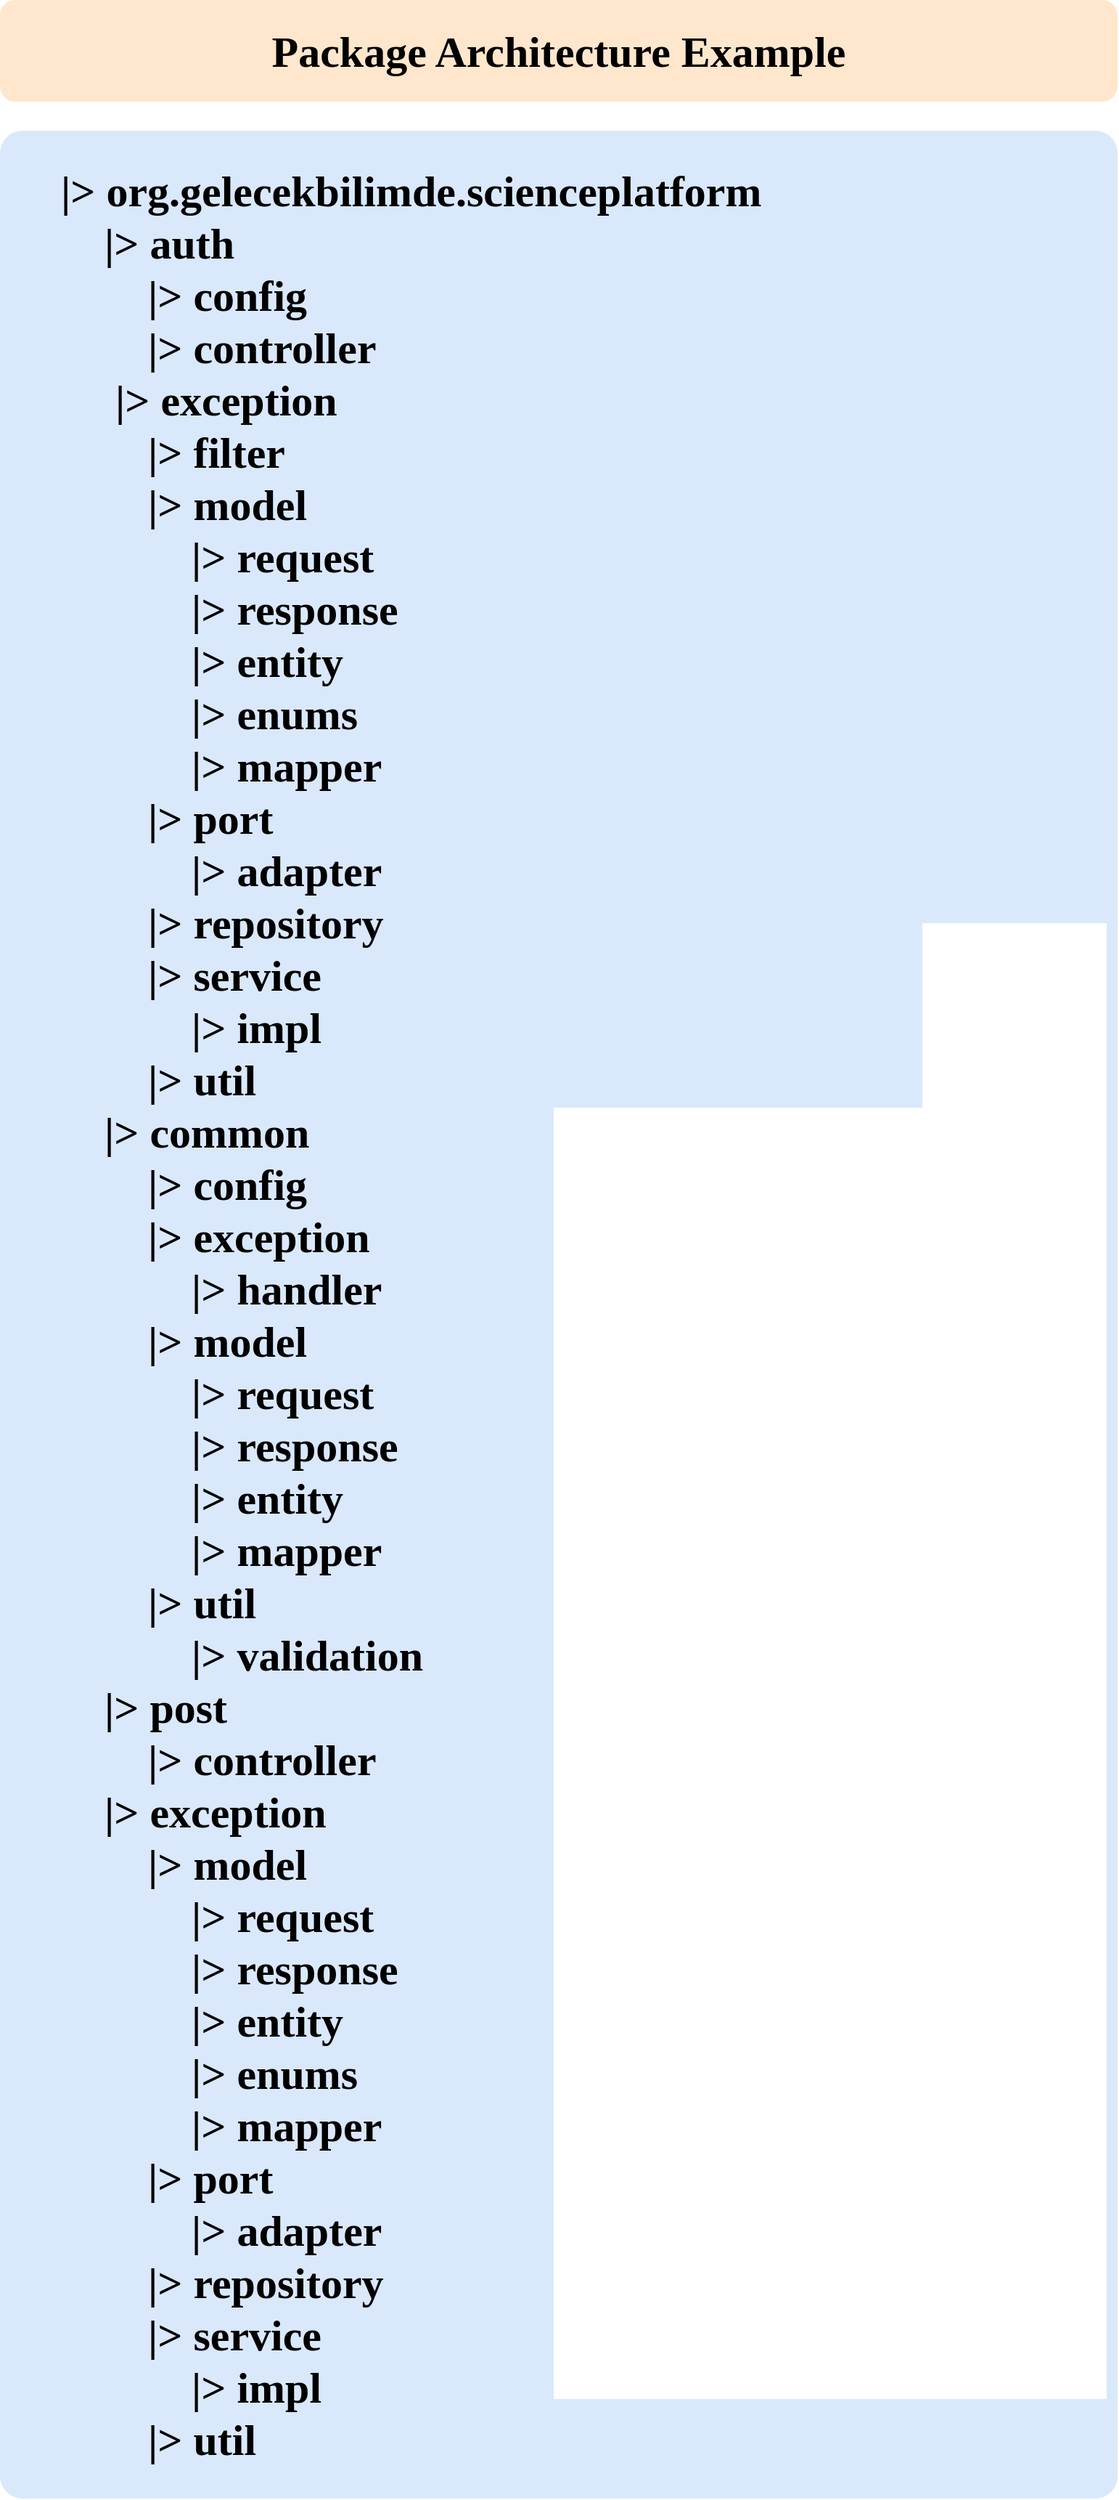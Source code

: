 <mxfile version="21.7.5" type="device">
  <diagram id="oAja92aLtV8-nm4wyNuC" name="Page-1">
    <mxGraphModel dx="1454" dy="2347" grid="1" gridSize="10" guides="1" tooltips="1" connect="1" arrows="1" fold="1" page="1" pageScale="1" pageWidth="850" pageHeight="1100" math="0" shadow="0">
      <root>
        <mxCell id="0" />
        <mxCell id="1" parent="0" />
        <mxCell id="15ai8COhKtAot5R4Fir9-45" value="&lt;font color=&quot;#000000&quot;&gt;Package Architecture Example&lt;/font&gt;" style="rounded=1;whiteSpace=wrap;html=1;fontSize=30;fillColor=#ffe6cc;strokeColor=none;fontFamily=SF Mono;fontStyle=1" parent="1" vertex="1">
          <mxGeometry x="1510" y="-30" width="770" height="70" as="geometry" />
        </mxCell>
        <mxCell id="15ai8COhKtAot5R4Fir9-53" value="&lt;blockquote style=&quot;margin: 0 0 0 40px ; border: none ; padding: 0px&quot;&gt;&lt;div&gt;&lt;b&gt;&lt;font color=&quot;#000000&quot;&gt;|&amp;gt; org.gelecekbilimde.scienceplatform&lt;/font&gt;&lt;/b&gt;&lt;/div&gt;&lt;div&gt;&lt;b&gt;&lt;font color=&quot;#000000&quot;&gt;&amp;nbsp; &amp;nbsp; |&amp;gt; auth&lt;/font&gt;&lt;/b&gt;&lt;/div&gt;&lt;div&gt;&lt;b&gt;&lt;font color=&quot;#000000&quot;&gt;&amp;nbsp; &amp;nbsp; &amp;nbsp; &amp;nbsp; |&amp;gt; config&lt;/font&gt;&lt;/b&gt;&lt;/div&gt;&lt;div&gt;&lt;b&gt;&lt;font color=&quot;#000000&quot;&gt;&amp;nbsp; &amp;nbsp; &amp;nbsp; &amp;nbsp; |&amp;gt; controller&lt;/font&gt;&lt;/b&gt;&lt;/div&gt;&lt;span style=&quot;&quot;&gt;&amp;nbsp;&amp;nbsp;&amp;nbsp;&amp;nbsp;    &lt;/span&gt;&lt;span style=&quot;font-weight: 700;&quot;&gt;|&amp;gt; exception&lt;/span&gt;&lt;div&gt;&lt;b&gt;&lt;font color=&quot;#000000&quot;&gt;&amp;nbsp; &amp;nbsp; &amp;nbsp; &amp;nbsp; |&amp;gt; filter&lt;/font&gt;&lt;/b&gt;&lt;/div&gt;&lt;div&gt;&lt;div style=&quot;border-color: var(--border-color);&quot;&gt;&lt;b style=&quot;border-color: var(--border-color);&quot;&gt;&lt;font color=&quot;#000000&quot;&gt;&amp;nbsp; &amp;nbsp; &amp;nbsp; &amp;nbsp; |&amp;gt; model&lt;/font&gt;&lt;/b&gt;&lt;/div&gt;&lt;div style=&quot;border-color: var(--border-color);&quot;&gt;&lt;b style=&quot;border-color: var(--border-color);&quot;&gt;&lt;font color=&quot;#000000&quot;&gt;&amp;nbsp; &amp;nbsp; &amp;nbsp; &amp;nbsp; &amp;nbsp; &amp;nbsp; |&amp;gt; request&lt;/font&gt;&lt;/b&gt;&lt;/div&gt;&lt;div style=&quot;border-color: var(--border-color);&quot;&gt;&lt;b style=&quot;border-color: var(--border-color);&quot;&gt;&lt;font color=&quot;#000000&quot;&gt;&amp;nbsp; &amp;nbsp; &amp;nbsp; &amp;nbsp; &amp;nbsp; &amp;nbsp; |&amp;gt; response&lt;/font&gt;&lt;/b&gt;&lt;/div&gt;&lt;div style=&quot;border-color: var(--border-color);&quot;&gt;&lt;b style=&quot;border-color: var(--border-color);&quot;&gt;&lt;font color=&quot;#000000&quot;&gt;&amp;nbsp; &amp;nbsp; &amp;nbsp; &amp;nbsp; &amp;nbsp; &amp;nbsp; |&amp;gt; entity&lt;/font&gt;&lt;/b&gt;&lt;/div&gt;&lt;div style=&quot;border-color: var(--border-color);&quot;&gt;&lt;b style=&quot;border-color: var(--border-color);&quot;&gt;&lt;font color=&quot;#000000&quot;&gt;&amp;nbsp; &amp;nbsp; &amp;nbsp; &amp;nbsp; &amp;nbsp; &amp;nbsp; |&amp;gt; enums&lt;/font&gt;&lt;/b&gt;&lt;/div&gt;&lt;div style=&quot;border-color: var(--border-color);&quot;&gt;&lt;b style=&quot;border-color: var(--border-color);&quot;&gt;&lt;font color=&quot;#000000&quot;&gt;&amp;nbsp; &amp;nbsp; &amp;nbsp; &amp;nbsp; &amp;nbsp; &amp;nbsp; |&amp;gt; mapper&lt;/font&gt;&lt;/b&gt;&lt;/div&gt;&lt;/div&gt;&lt;div style=&quot;border-color: var(--border-color);&quot;&gt;&lt;b style=&quot;border-color: var(--border-color);&quot;&gt;&lt;font color=&quot;#000000&quot;&gt;&lt;b style=&quot;border-color: var(--border-color);&quot;&gt;&amp;nbsp; &amp;nbsp; &amp;nbsp; &amp;nbsp; |&amp;gt; port&lt;/b&gt;&lt;br style=&quot;border-color: var(--border-color);&quot;&gt;&lt;/font&gt;&lt;/b&gt;&lt;/div&gt;&lt;div style=&quot;border-color: var(--border-color);&quot;&gt;&lt;b style=&quot;border-color: var(--border-color);&quot;&gt;&lt;b style=&quot;border-color: var(--border-color);&quot;&gt;&lt;font color=&quot;#000000&quot;&gt;&lt;span style=&quot;&quot;&gt;&lt;span style=&quot;&quot;&gt;&amp;nbsp;&amp;nbsp;&amp;nbsp;&amp;nbsp;&lt;/span&gt;&lt;/span&gt;&amp;nbsp; &amp;nbsp; &amp;nbsp; &amp;nbsp; |&amp;gt; adapter&lt;br&gt;&lt;/font&gt;&lt;/b&gt;&lt;/b&gt;&lt;/div&gt;&lt;div style=&quot;border-color: var(--border-color);&quot;&gt;&lt;b style=&quot;border-color: var(--border-color);&quot;&gt;&lt;font color=&quot;#000000&quot;&gt;&lt;b style=&quot;border-color: var(--border-color);&quot;&gt;&amp;nbsp; &amp;nbsp; &amp;nbsp; &amp;nbsp; |&amp;gt; repository&lt;/b&gt;&lt;br&gt;&lt;/font&gt;&lt;/b&gt;&lt;/div&gt;&lt;div&gt;&lt;b&gt;&lt;font color=&quot;#000000&quot;&gt;&amp;nbsp; &amp;nbsp; &amp;nbsp; &amp;nbsp; |&amp;gt; service&lt;/font&gt;&lt;/b&gt;&lt;/div&gt;&lt;div&gt;&lt;b&gt;&lt;font color=&quot;#000000&quot;&gt;&amp;nbsp; &amp;nbsp; &amp;nbsp; &amp;nbsp; &amp;nbsp; &amp;nbsp; |&amp;gt; impl&lt;/font&gt;&lt;/b&gt;&lt;/div&gt;&lt;div&gt;&lt;b&gt;&lt;font color=&quot;#000000&quot;&gt;&amp;nbsp; &amp;nbsp; &amp;nbsp; &amp;nbsp; |&amp;gt; util&lt;/font&gt;&lt;/b&gt;&lt;/div&gt;&lt;div&gt;&lt;b&gt;&lt;font color=&quot;#000000&quot;&gt;&amp;nbsp; &amp;nbsp; |&amp;gt; common&lt;/font&gt;&lt;/b&gt;&lt;/div&gt;&lt;div&gt;&lt;b&gt;&lt;font color=&quot;#000000&quot;&gt;&amp;nbsp; &amp;nbsp; &amp;nbsp; &amp;nbsp; |&amp;gt; config&lt;/font&gt;&lt;/b&gt;&lt;/div&gt;&lt;span style=&quot;&quot;&gt;&amp;nbsp; &amp;nbsp; &amp;nbsp; &amp;nbsp;&amp;nbsp;&lt;/span&gt;&lt;span style=&quot;font-weight: 700;&quot;&gt;|&amp;gt; exception&lt;/span&gt;&lt;br class=&quot;Apple-interchange-newline&quot;&gt;&amp;nbsp; &amp;nbsp; &amp;nbsp; &amp;nbsp; &amp;nbsp; &amp;nbsp;&amp;nbsp;&lt;span style=&quot;border-color: var(--border-color); font-weight: 700;&quot;&gt;|&amp;gt; handler&lt;/span&gt;&lt;br&gt;&lt;div&gt;&lt;b&gt;&lt;font color=&quot;#000000&quot;&gt;&amp;nbsp; &amp;nbsp; &amp;nbsp; &amp;nbsp; |&amp;gt; model&lt;/font&gt;&lt;/b&gt;&lt;/div&gt;&lt;div&gt;&lt;div style=&quot;border-color: var(--border-color);&quot;&gt;&lt;b style=&quot;border-color: var(--border-color);&quot;&gt;&lt;font color=&quot;#000000&quot;&gt;&amp;nbsp; &amp;nbsp; &amp;nbsp; &amp;nbsp; &amp;nbsp; &amp;nbsp; |&amp;gt; request&lt;/font&gt;&lt;/b&gt;&lt;/div&gt;&lt;div style=&quot;border-color: var(--border-color);&quot;&gt;&lt;b style=&quot;border-color: var(--border-color);&quot;&gt;&lt;font color=&quot;#000000&quot;&gt;&amp;nbsp; &amp;nbsp; &amp;nbsp; &amp;nbsp; &amp;nbsp; &amp;nbsp; |&amp;gt; response&lt;/font&gt;&lt;/b&gt;&lt;/div&gt;&lt;/div&gt;&lt;div&gt;&lt;b&gt;&lt;font color=&quot;#000000&quot;&gt;&amp;nbsp; &amp;nbsp; &amp;nbsp; &amp;nbsp; &amp;nbsp; &amp;nbsp; |&amp;gt; entity&lt;/font&gt;&lt;/b&gt;&lt;/div&gt;&lt;div&gt;&lt;b&gt;&lt;font color=&quot;#000000&quot;&gt;&amp;nbsp; &amp;nbsp; &amp;nbsp; &amp;nbsp; &amp;nbsp; &amp;nbsp; |&amp;gt; mapper&lt;/font&gt;&lt;/b&gt;&lt;/div&gt;&lt;div&gt;&lt;b&gt;&lt;font color=&quot;#000000&quot;&gt;&amp;nbsp; &amp;nbsp; &amp;nbsp; &amp;nbsp; |&amp;gt; util&lt;/font&gt;&lt;/b&gt;&lt;/div&gt;&lt;div&gt;&lt;b&gt;&lt;font color=&quot;#000000&quot;&gt;&amp;nbsp; &amp;nbsp; &amp;nbsp; &amp;nbsp; &amp;nbsp; &amp;nbsp; |&amp;gt; validation&lt;/font&gt;&lt;/b&gt;&lt;/div&gt;&lt;div&gt;&lt;b&gt;&lt;font color=&quot;#000000&quot;&gt;&amp;nbsp; &amp;nbsp; |&amp;gt; post&lt;/font&gt;&lt;/b&gt;&lt;/div&gt;&lt;div&gt;&lt;b&gt;&lt;font color=&quot;#000000&quot;&gt;&amp;nbsp; &amp;nbsp; &amp;nbsp; &amp;nbsp; |&amp;gt; controller&lt;/font&gt;&lt;/b&gt;&lt;/div&gt;&lt;div&gt;&lt;b&gt;&lt;font color=&quot;#000000&quot;&gt;&lt;span style=&quot;&quot;&gt;&lt;span style=&quot;&quot;&gt;&amp;nbsp;&amp;nbsp;&amp;nbsp;&amp;nbsp;&lt;/span&gt;&lt;/span&gt;|&amp;gt; exception&lt;br&gt;&lt;/font&gt;&lt;/b&gt;&lt;/div&gt;&lt;div&gt;&lt;b&gt;&lt;font color=&quot;#000000&quot;&gt;&amp;nbsp; &amp;nbsp; &amp;nbsp; &amp;nbsp; |&amp;gt; model&lt;/font&gt;&lt;/b&gt;&lt;/div&gt;&lt;div&gt;&lt;b&gt;&lt;font color=&quot;#000000&quot;&gt;&amp;nbsp; &amp;nbsp; &amp;nbsp; &amp;nbsp; &amp;nbsp; &amp;nbsp; |&amp;gt; request&lt;/font&gt;&lt;/b&gt;&lt;/div&gt;&lt;div&gt;&lt;b style=&quot;border-color: var(--border-color);&quot;&gt;&lt;font color=&quot;#000000&quot;&gt;&amp;nbsp; &amp;nbsp; &amp;nbsp; &amp;nbsp; &amp;nbsp; &amp;nbsp; |&amp;gt; response&lt;/font&gt;&lt;/b&gt;&lt;/div&gt;&lt;div&gt;&lt;b&gt;&lt;font color=&quot;#000000&quot;&gt;&amp;nbsp; &amp;nbsp; &amp;nbsp; &amp;nbsp; &amp;nbsp; &amp;nbsp; |&amp;gt; entity&lt;/font&gt;&lt;/b&gt;&lt;/div&gt;&lt;div&gt;&lt;b&gt;&lt;font color=&quot;#000000&quot;&gt;&amp;nbsp; &amp;nbsp; &amp;nbsp; &amp;nbsp; &amp;nbsp; &amp;nbsp; |&amp;gt; enums&lt;/font&gt;&lt;/b&gt;&lt;/div&gt;&lt;div&gt;&lt;b&gt;&lt;font color=&quot;#000000&quot;&gt;&amp;nbsp; &amp;nbsp; &amp;nbsp; &amp;nbsp; &amp;nbsp; &amp;nbsp; |&amp;gt; mapper&lt;/font&gt;&lt;/b&gt;&lt;/div&gt;&lt;div&gt;&lt;div style=&quot;border-color: var(--border-color);&quot;&gt;&lt;b style=&quot;border-color: var(--border-color);&quot;&gt;&lt;font color=&quot;#000000&quot;&gt;&lt;b style=&quot;border-color: var(--border-color);&quot;&gt;&amp;nbsp; &amp;nbsp; &amp;nbsp; &amp;nbsp; |&amp;gt; port&lt;/b&gt;&lt;br style=&quot;border-color: var(--border-color);&quot;&gt;&lt;/font&gt;&lt;/b&gt;&lt;/div&gt;&lt;div style=&quot;border-color: var(--border-color);&quot;&gt;&lt;b style=&quot;border-color: var(--border-color);&quot;&gt;&lt;font color=&quot;#000000&quot;&gt;&lt;span style=&quot;&quot;&gt;&amp;nbsp;&amp;nbsp;&amp;nbsp;&amp;nbsp;&lt;/span&gt;&amp;nbsp; &amp;nbsp; &amp;nbsp; &amp;nbsp; |&amp;gt;&amp;nbsp;&lt;/font&gt;&lt;/b&gt;&lt;b style=&quot;background-color: initial; border-color: var(--border-color);&quot;&gt;adapter&lt;/b&gt;&lt;/div&gt;&lt;/div&gt;&lt;div&gt;&lt;b&gt;&lt;font color=&quot;#000000&quot;&gt;&amp;nbsp; &amp;nbsp; &amp;nbsp; &amp;nbsp; |&amp;gt; repository&lt;/font&gt;&lt;/b&gt;&lt;/div&gt;&lt;div&gt;&lt;b&gt;&lt;font color=&quot;#000000&quot;&gt;&amp;nbsp; &amp;nbsp; &amp;nbsp; &amp;nbsp; |&amp;gt; service&lt;/font&gt;&lt;/b&gt;&lt;/div&gt;&lt;div&gt;&lt;b&gt;&lt;font color=&quot;#000000&quot;&gt;&amp;nbsp; &amp;nbsp; &amp;nbsp; &amp;nbsp; &amp;nbsp; &amp;nbsp; |&amp;gt; impl&lt;/font&gt;&lt;/b&gt;&lt;/div&gt;&lt;div&gt;&lt;b&gt;&lt;font color=&quot;#000000&quot;&gt;&amp;nbsp; &amp;nbsp; &amp;nbsp; &amp;nbsp; |&amp;gt; util&lt;/font&gt;&lt;/b&gt;&lt;/div&gt;&lt;/blockquote&gt;" style="rounded=1;whiteSpace=wrap;html=1;fontFamily=SF Mono;fontSize=30;arcSize=2;fillColor=#dae8fc;strokeColor=none;align=left;" parent="1" vertex="1">
          <mxGeometry x="1510" y="60" width="770" height="1630" as="geometry" />
        </mxCell>
      </root>
    </mxGraphModel>
  </diagram>
</mxfile>

